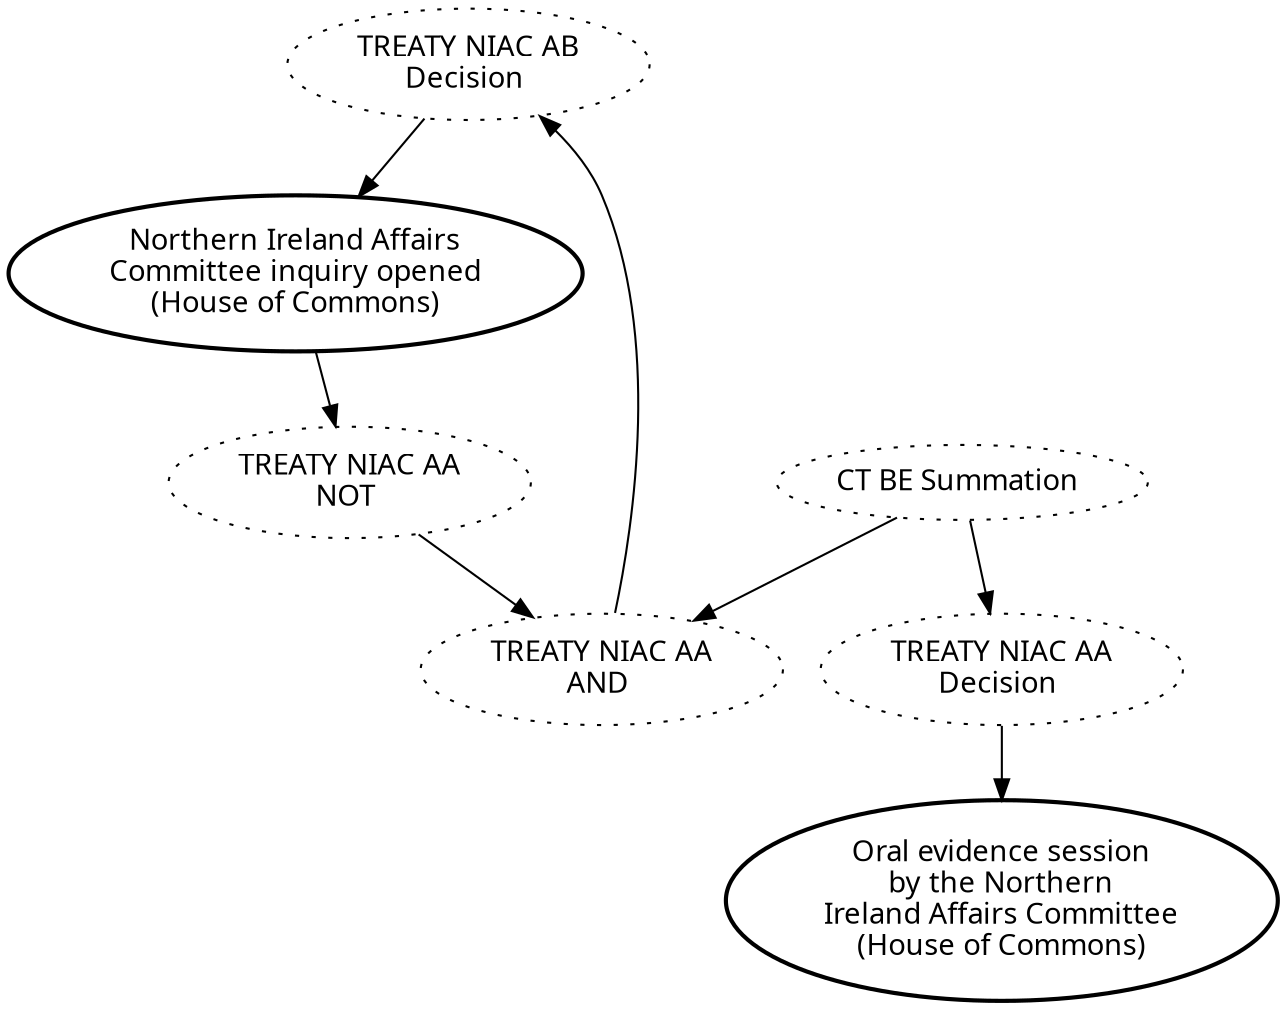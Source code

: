 digraph{graph[fontname="calibri"];node[fontname="calibri"];edge[fontname="calibri"];edge [style=solid, color=black];"2367"->"2364"[label=""];edge[style=solid, color=black];edge [style=solid, color=black];"2366"->"2365"[label=""];edge[style=solid, color=black];edge [style=solid, color=black];"2352"->"2366"[label=""];edge[style=solid, color=black];edge [style=solid, color=black];"2369"->"2367"[label=""];edge[style=solid, color=black];edge [style=solid, color=black];"2364"->"2368"[label=""];edge[style=solid, color=black];edge [style=solid, color=black];"2352"->"2369"[label=""];edge[style=solid, color=black];edge [style=solid, color=black];"2368"->"2369"[label=""];edge[style=solid, color=black];"2367" [label="TREATY NIAC AB\nDecision ", style=dotted];"2366" [label="TREATY NIAC AA\nDecision ", style=dotted];"2352" [label="CT BE Summation ", style=dotted];"2369" [label="TREATY NIAC AA\nAND ", style=dotted];"2364" [label="Northern Ireland Affairs\nCommittee inquiry opened\n(House of Commons)", style=bold];"2368" [label="TREATY NIAC AA\nNOT ", style=dotted];"2365" [label="Oral evidence session\nby the Northern\nIreland Affairs Committee\n(House of Commons)", style=bold];}